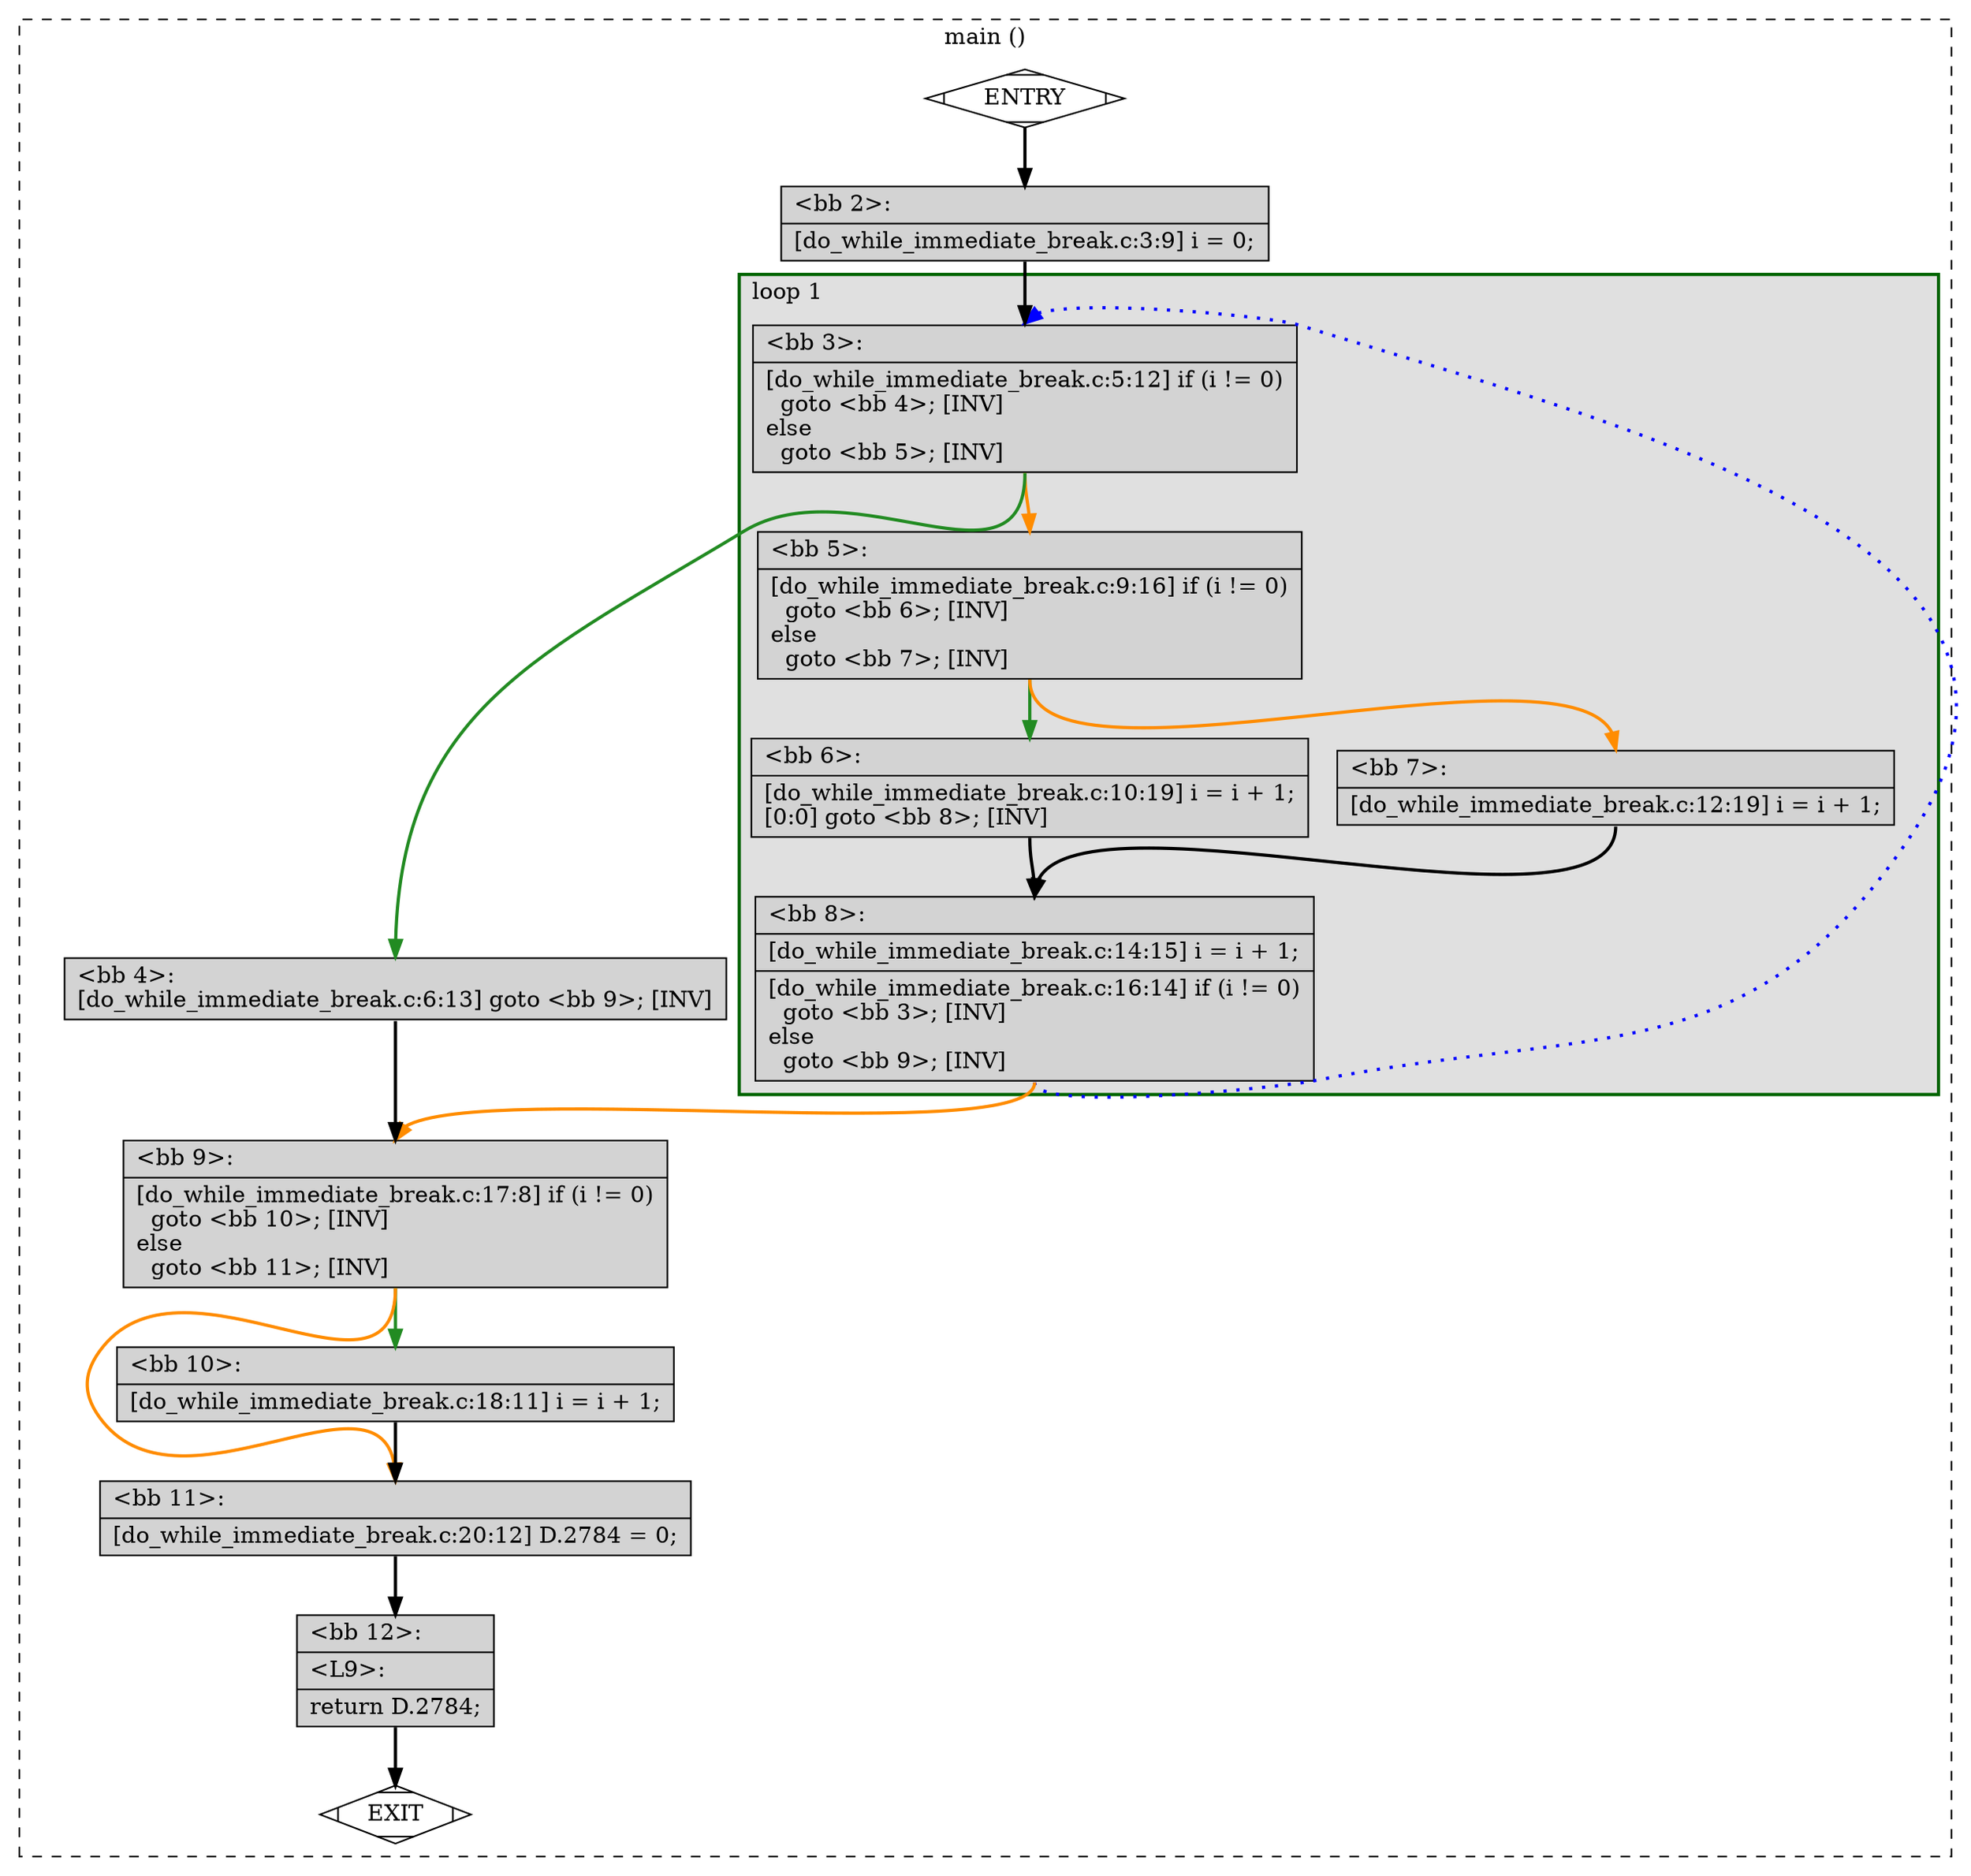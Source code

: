 digraph "a-do_while_immediate_break.c.015t.cfg" {
overlap=false;
subgraph "cluster_main" {
	style="dashed";
	color="black";
	label="main ()";
	subgraph cluster_0_1 {
	style="filled";
	color="darkgreen";
	fillcolor="grey88";
	label="loop 1";
	labeljust=l;
	penwidth=2;
	fn_0_basic_block_3 [shape=record,style=filled,fillcolor=lightgrey,label="{\<bb\ 3\>:\l\
|[do_while_immediate_break.c:5:12]\ if\ (i\ !=\ 0)\l\
\ \ goto\ \<bb\ 4\>;\ [INV]\l\
else\l\
\ \ goto\ \<bb\ 5\>;\ [INV]\l\
}"];

	fn_0_basic_block_5 [shape=record,style=filled,fillcolor=lightgrey,label="{\<bb\ 5\>:\l\
|[do_while_immediate_break.c:9:16]\ if\ (i\ !=\ 0)\l\
\ \ goto\ \<bb\ 6\>;\ [INV]\l\
else\l\
\ \ goto\ \<bb\ 7\>;\ [INV]\l\
}"];

	fn_0_basic_block_6 [shape=record,style=filled,fillcolor=lightgrey,label="{\<bb\ 6\>:\l\
|[do_while_immediate_break.c:10:19]\ i\ =\ i\ +\ 1;\l\
[0:0]\ goto\ \<bb\ 8\>;\ [INV]\l\
}"];

	fn_0_basic_block_7 [shape=record,style=filled,fillcolor=lightgrey,label="{\<bb\ 7\>:\l\
|[do_while_immediate_break.c:12:19]\ i\ =\ i\ +\ 1;\l\
}"];

	fn_0_basic_block_8 [shape=record,style=filled,fillcolor=lightgrey,label="{\<bb\ 8\>:\l\
|[do_while_immediate_break.c:14:15]\ i\ =\ i\ +\ 1;\l\
|[do_while_immediate_break.c:16:14]\ if\ (i\ !=\ 0)\l\
\ \ goto\ \<bb\ 3\>;\ [INV]\l\
else\l\
\ \ goto\ \<bb\ 9\>;\ [INV]\l\
}"];

	}
	fn_0_basic_block_0 [shape=Mdiamond,style=filled,fillcolor=white,label="ENTRY"];

	fn_0_basic_block_1 [shape=Mdiamond,style=filled,fillcolor=white,label="EXIT"];

	fn_0_basic_block_2 [shape=record,style=filled,fillcolor=lightgrey,label="{\<bb\ 2\>:\l\
|[do_while_immediate_break.c:3:9]\ i\ =\ 0;\l\
}"];

	fn_0_basic_block_4 [shape=record,style=filled,fillcolor=lightgrey,label="{\<bb\ 4\>:\l\
[do_while_immediate_break.c:6:13]\ goto\ \<bb\ 9\>;\ [INV]\l\
}"];

	fn_0_basic_block_9 [shape=record,style=filled,fillcolor=lightgrey,label="{\<bb\ 9\>:\l\
|[do_while_immediate_break.c:17:8]\ if\ (i\ !=\ 0)\l\
\ \ goto\ \<bb\ 10\>;\ [INV]\l\
else\l\
\ \ goto\ \<bb\ 11\>;\ [INV]\l\
}"];

	fn_0_basic_block_10 [shape=record,style=filled,fillcolor=lightgrey,label="{\<bb\ 10\>:\l\
|[do_while_immediate_break.c:18:11]\ i\ =\ i\ +\ 1;\l\
}"];

	fn_0_basic_block_11 [shape=record,style=filled,fillcolor=lightgrey,label="{\<bb\ 11\>:\l\
|[do_while_immediate_break.c:20:12]\ D.2784\ =\ 0;\l\
}"];

	fn_0_basic_block_12 [shape=record,style=filled,fillcolor=lightgrey,label="{\<bb\ 12\>:\l\
|\<L9\>:\l\
|return\ D.2784;\l\
}"];

	fn_0_basic_block_0:s -> fn_0_basic_block_2:n [style="solid,bold",color=black,weight=100,constraint=true];
	fn_0_basic_block_2:s -> fn_0_basic_block_3:n [style="solid,bold",color=black,weight=100,constraint=true];
	fn_0_basic_block_3:s -> fn_0_basic_block_4:n [style="solid,bold",color=forestgreen,weight=10,constraint=true];
	fn_0_basic_block_3:s -> fn_0_basic_block_5:n [style="solid,bold",color=darkorange,weight=10,constraint=true];
	fn_0_basic_block_4:s -> fn_0_basic_block_9:n [style="solid,bold",color=black,weight=100,constraint=true];
	fn_0_basic_block_5:s -> fn_0_basic_block_6:n [style="solid,bold",color=forestgreen,weight=10,constraint=true];
	fn_0_basic_block_5:s -> fn_0_basic_block_7:n [style="solid,bold",color=darkorange,weight=10,constraint=true];
	fn_0_basic_block_6:s -> fn_0_basic_block_8:n [style="solid,bold",color=black,weight=100,constraint=true];
	fn_0_basic_block_7:s -> fn_0_basic_block_8:n [style="solid,bold",color=black,weight=100,constraint=true];
	fn_0_basic_block_8:s -> fn_0_basic_block_3:n [style="dotted,bold",color=blue,weight=10,constraint=false];
	fn_0_basic_block_8:s -> fn_0_basic_block_9:n [style="solid,bold",color=darkorange,weight=10,constraint=true];
	fn_0_basic_block_9:s -> fn_0_basic_block_10:n [style="solid,bold",color=forestgreen,weight=10,constraint=true];
	fn_0_basic_block_9:s -> fn_0_basic_block_11:n [style="solid,bold",color=darkorange,weight=10,constraint=true];
	fn_0_basic_block_10:s -> fn_0_basic_block_11:n [style="solid,bold",color=black,weight=100,constraint=true];
	fn_0_basic_block_11:s -> fn_0_basic_block_12:n [style="solid,bold",color=black,weight=100,constraint=true];
	fn_0_basic_block_12:s -> fn_0_basic_block_1:n [style="solid,bold",color=black,weight=10,constraint=true];
	fn_0_basic_block_0:s -> fn_0_basic_block_1:n [style="invis",constraint=true];
}
}
